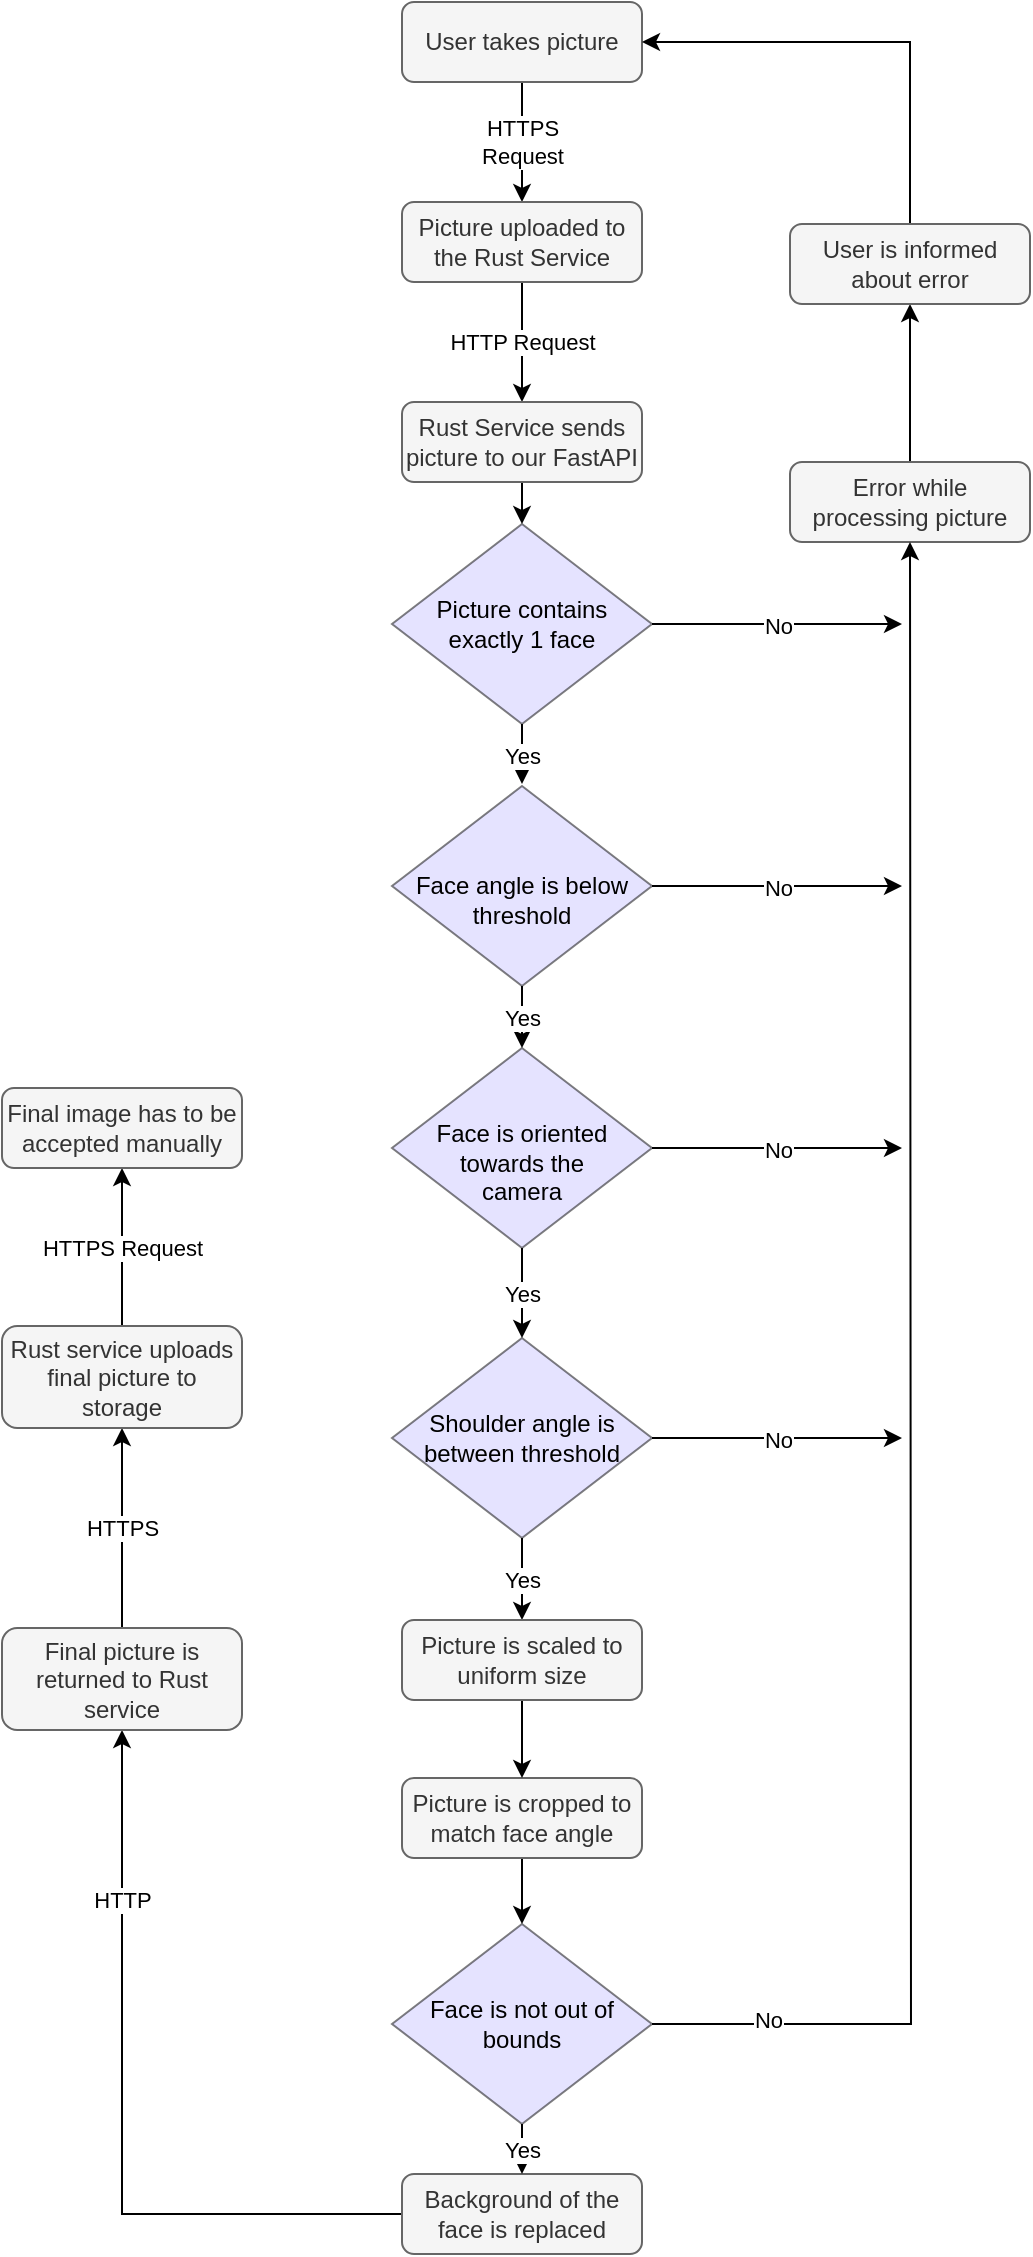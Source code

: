 <mxfile version="23.0.1" type="device">
  <diagram id="C5RBs43oDa-KdzZeNtuy" name="Page-1">
    <mxGraphModel dx="2320" dy="884" grid="1" gridSize="10" guides="1" tooltips="1" connect="1" arrows="1" fold="1" page="1" pageScale="1" pageWidth="827" pageHeight="1169" math="0" shadow="0">
      <root>
        <mxCell id="WIyWlLk6GJQsqaUBKTNV-0" />
        <mxCell id="WIyWlLk6GJQsqaUBKTNV-1" parent="WIyWlLk6GJQsqaUBKTNV-0" />
        <mxCell id="xxs0IswClJvpFGNvmsQc-1" value="HTTPS&lt;br&gt;Request" style="edgeStyle=orthogonalEdgeStyle;rounded=0;orthogonalLoop=1;jettySize=auto;html=1;entryX=0.5;entryY=0;entryDx=0;entryDy=0;" parent="WIyWlLk6GJQsqaUBKTNV-1" source="WIyWlLk6GJQsqaUBKTNV-3" target="xxs0IswClJvpFGNvmsQc-0" edge="1">
          <mxGeometry relative="1" as="geometry">
            <mxPoint as="offset" />
          </mxGeometry>
        </mxCell>
        <mxCell id="WIyWlLk6GJQsqaUBKTNV-3" value="User takes picture" style="rounded=1;whiteSpace=wrap;html=1;fontSize=12;glass=0;strokeWidth=1;shadow=0;fillColor=#f5f5f5;fontColor=#333333;strokeColor=#666666;" parent="WIyWlLk6GJQsqaUBKTNV-1" vertex="1">
          <mxGeometry x="160" y="80" width="120" height="40" as="geometry" />
        </mxCell>
        <mxCell id="xxs0IswClJvpFGNvmsQc-3" value="HTTP Request" style="edgeStyle=orthogonalEdgeStyle;rounded=0;orthogonalLoop=1;jettySize=auto;html=1;entryX=0.5;entryY=0;entryDx=0;entryDy=0;" parent="WIyWlLk6GJQsqaUBKTNV-1" source="xxs0IswClJvpFGNvmsQc-0" target="xxs0IswClJvpFGNvmsQc-2" edge="1">
          <mxGeometry relative="1" as="geometry" />
        </mxCell>
        <mxCell id="xxs0IswClJvpFGNvmsQc-0" value="Picture uploaded to the Rust Service" style="rounded=1;whiteSpace=wrap;html=1;fontSize=12;glass=0;strokeWidth=1;shadow=0;fillColor=#f5f5f5;fontColor=#333333;strokeColor=#666666;" parent="WIyWlLk6GJQsqaUBKTNV-1" vertex="1">
          <mxGeometry x="160" y="180" width="120" height="40" as="geometry" />
        </mxCell>
        <mxCell id="xxs0IswClJvpFGNvmsQc-5" style="edgeStyle=orthogonalEdgeStyle;rounded=0;orthogonalLoop=1;jettySize=auto;html=1;entryX=0.5;entryY=0;entryDx=0;entryDy=0;" parent="WIyWlLk6GJQsqaUBKTNV-1" source="xxs0IswClJvpFGNvmsQc-2" target="xxs0IswClJvpFGNvmsQc-4" edge="1">
          <mxGeometry relative="1" as="geometry" />
        </mxCell>
        <mxCell id="xxs0IswClJvpFGNvmsQc-2" value="Rust Service sends picture to our FastAPI" style="rounded=1;whiteSpace=wrap;html=1;fontSize=12;glass=0;strokeWidth=1;shadow=0;fillColor=#f5f5f5;fontColor=#333333;strokeColor=#666666;" parent="WIyWlLk6GJQsqaUBKTNV-1" vertex="1">
          <mxGeometry x="160" y="280" width="120" height="40" as="geometry" />
        </mxCell>
        <mxCell id="xxs0IswClJvpFGNvmsQc-33" value="No" style="edgeStyle=orthogonalEdgeStyle;rounded=0;orthogonalLoop=1;jettySize=auto;html=1;" parent="WIyWlLk6GJQsqaUBKTNV-1" source="xxs0IswClJvpFGNvmsQc-4" edge="1">
          <mxGeometry relative="1" as="geometry">
            <mxPoint x="410" y="391" as="targetPoint" />
          </mxGeometry>
        </mxCell>
        <mxCell id="b0sJGkefNAJ1_VzL1HYK-1" value="Yes" style="edgeStyle=orthogonalEdgeStyle;rounded=0;orthogonalLoop=1;jettySize=auto;html=1;" edge="1" parent="WIyWlLk6GJQsqaUBKTNV-1" source="xxs0IswClJvpFGNvmsQc-4">
          <mxGeometry relative="1" as="geometry">
            <mxPoint x="220" y="471" as="targetPoint" />
          </mxGeometry>
        </mxCell>
        <mxCell id="xxs0IswClJvpFGNvmsQc-4" value="Picture contains &lt;br&gt;exactly 1 face" style="rhombus;whiteSpace=wrap;html=1;fillColor=#cbc7ff;opacity=50;" parent="WIyWlLk6GJQsqaUBKTNV-1" vertex="1">
          <mxGeometry x="155" y="341" width="130" height="100" as="geometry" />
        </mxCell>
        <mxCell id="xxs0IswClJvpFGNvmsQc-9" style="edgeStyle=orthogonalEdgeStyle;rounded=0;orthogonalLoop=1;jettySize=auto;html=1;entryX=0.5;entryY=1;entryDx=0;entryDy=0;" parent="WIyWlLk6GJQsqaUBKTNV-1" source="xxs0IswClJvpFGNvmsQc-6" target="xxs0IswClJvpFGNvmsQc-8" edge="1">
          <mxGeometry relative="1" as="geometry" />
        </mxCell>
        <mxCell id="xxs0IswClJvpFGNvmsQc-6" value="Error while processing picture" style="rounded=1;whiteSpace=wrap;html=1;fontSize=12;glass=0;strokeWidth=1;shadow=0;fillColor=#f5f5f5;fontColor=#333333;strokeColor=#666666;" parent="WIyWlLk6GJQsqaUBKTNV-1" vertex="1">
          <mxGeometry x="354" y="310" width="120" height="40" as="geometry" />
        </mxCell>
        <mxCell id="xxs0IswClJvpFGNvmsQc-10" style="edgeStyle=orthogonalEdgeStyle;rounded=0;orthogonalLoop=1;jettySize=auto;html=1;entryX=1;entryY=0.5;entryDx=0;entryDy=0;exitX=0.5;exitY=0;exitDx=0;exitDy=0;" parent="WIyWlLk6GJQsqaUBKTNV-1" source="xxs0IswClJvpFGNvmsQc-8" target="WIyWlLk6GJQsqaUBKTNV-3" edge="1">
          <mxGeometry relative="1" as="geometry">
            <Array as="points">
              <mxPoint x="414" y="100" />
            </Array>
          </mxGeometry>
        </mxCell>
        <mxCell id="xxs0IswClJvpFGNvmsQc-8" value="User is informed about error" style="rounded=1;whiteSpace=wrap;html=1;fontSize=12;glass=0;strokeWidth=1;shadow=0;fillColor=#f5f5f5;fontColor=#333333;strokeColor=#666666;" parent="WIyWlLk6GJQsqaUBKTNV-1" vertex="1">
          <mxGeometry x="354" y="191" width="120" height="40" as="geometry" />
        </mxCell>
        <mxCell id="xxs0IswClJvpFGNvmsQc-17" value="Yes" style="edgeStyle=orthogonalEdgeStyle;rounded=0;orthogonalLoop=1;jettySize=auto;html=1;" parent="WIyWlLk6GJQsqaUBKTNV-1" source="xxs0IswClJvpFGNvmsQc-12" target="xxs0IswClJvpFGNvmsQc-16" edge="1">
          <mxGeometry relative="1" as="geometry" />
        </mxCell>
        <mxCell id="xxs0IswClJvpFGNvmsQc-32" value="No" style="edgeStyle=orthogonalEdgeStyle;rounded=0;orthogonalLoop=1;jettySize=auto;html=1;" parent="WIyWlLk6GJQsqaUBKTNV-1" source="xxs0IswClJvpFGNvmsQc-12" edge="1">
          <mxGeometry relative="1" as="geometry">
            <mxPoint x="410" y="653.0" as="targetPoint" />
          </mxGeometry>
        </mxCell>
        <mxCell id="xxs0IswClJvpFGNvmsQc-12" value="&lt;br&gt;Face is oriented&lt;br&gt;towards the &lt;br&gt;camera" style="rhombus;whiteSpace=wrap;html=1;fillColor=#cbc7ff;opacity=50;" parent="WIyWlLk6GJQsqaUBKTNV-1" vertex="1">
          <mxGeometry x="155" y="603" width="130" height="100" as="geometry" />
        </mxCell>
        <mxCell id="xxs0IswClJvpFGNvmsQc-34" value="Yes" style="edgeStyle=orthogonalEdgeStyle;rounded=0;orthogonalLoop=1;jettySize=auto;html=1;entryX=0.5;entryY=0;entryDx=0;entryDy=0;" parent="WIyWlLk6GJQsqaUBKTNV-1" source="xxs0IswClJvpFGNvmsQc-16" target="xxs0IswClJvpFGNvmsQc-23" edge="1">
          <mxGeometry relative="1" as="geometry" />
        </mxCell>
        <mxCell id="b0sJGkefNAJ1_VzL1HYK-8" value="No" style="edgeStyle=orthogonalEdgeStyle;rounded=0;orthogonalLoop=1;jettySize=auto;html=1;" edge="1" parent="WIyWlLk6GJQsqaUBKTNV-1" source="xxs0IswClJvpFGNvmsQc-16">
          <mxGeometry relative="1" as="geometry">
            <mxPoint x="410" y="798.0" as="targetPoint" />
          </mxGeometry>
        </mxCell>
        <mxCell id="xxs0IswClJvpFGNvmsQc-16" value="Shoulder angle is between threshold" style="rhombus;whiteSpace=wrap;html=1;fillColor=#cbc7ff;opacity=50;" parent="WIyWlLk6GJQsqaUBKTNV-1" vertex="1">
          <mxGeometry x="155" y="748" width="130" height="100" as="geometry" />
        </mxCell>
        <mxCell id="b0sJGkefNAJ1_VzL1HYK-4" style="edgeStyle=orthogonalEdgeStyle;rounded=0;orthogonalLoop=1;jettySize=auto;html=1;entryX=0.5;entryY=0;entryDx=0;entryDy=0;" edge="1" parent="WIyWlLk6GJQsqaUBKTNV-1" source="xxs0IswClJvpFGNvmsQc-19" target="b0sJGkefNAJ1_VzL1HYK-3">
          <mxGeometry relative="1" as="geometry" />
        </mxCell>
        <mxCell id="xxs0IswClJvpFGNvmsQc-19" value="Picture is cropped to match face angle" style="rounded=1;whiteSpace=wrap;html=1;fontSize=12;glass=0;strokeWidth=1;shadow=0;fillColor=#f5f5f5;fontColor=#333333;strokeColor=#666666;" parent="WIyWlLk6GJQsqaUBKTNV-1" vertex="1">
          <mxGeometry x="160" y="968" width="120" height="40" as="geometry" />
        </mxCell>
        <mxCell id="xxs0IswClJvpFGNvmsQc-35" style="edgeStyle=orthogonalEdgeStyle;rounded=0;orthogonalLoop=1;jettySize=auto;html=1;entryX=0.5;entryY=1;entryDx=0;entryDy=0;" parent="WIyWlLk6GJQsqaUBKTNV-1" source="xxs0IswClJvpFGNvmsQc-21" target="xxs0IswClJvpFGNvmsQc-27" edge="1">
          <mxGeometry relative="1" as="geometry" />
        </mxCell>
        <mxCell id="DONEEsf9MoY7OyKfExZo-0" value="HTTP" style="edgeLabel;html=1;align=center;verticalAlign=middle;resizable=0;points=[];" parent="xxs0IswClJvpFGNvmsQc-35" vertex="1" connectable="0">
          <mxGeometry x="0.555" relative="1" as="geometry">
            <mxPoint as="offset" />
          </mxGeometry>
        </mxCell>
        <mxCell id="xxs0IswClJvpFGNvmsQc-21" value="Background of the face is replaced" style="rounded=1;whiteSpace=wrap;html=1;fontSize=12;glass=0;strokeWidth=1;shadow=0;fillColor=#f5f5f5;fontColor=#333333;strokeColor=#666666;" parent="WIyWlLk6GJQsqaUBKTNV-1" vertex="1">
          <mxGeometry x="160" y="1166" width="120" height="40" as="geometry" />
        </mxCell>
        <mxCell id="xxs0IswClJvpFGNvmsQc-26" style="edgeStyle=orthogonalEdgeStyle;rounded=0;orthogonalLoop=1;jettySize=auto;html=1;entryX=0.5;entryY=0;entryDx=0;entryDy=0;" parent="WIyWlLk6GJQsqaUBKTNV-1" source="xxs0IswClJvpFGNvmsQc-23" target="xxs0IswClJvpFGNvmsQc-19" edge="1">
          <mxGeometry relative="1" as="geometry" />
        </mxCell>
        <mxCell id="xxs0IswClJvpFGNvmsQc-23" value="Picture is scaled to uniform size" style="rounded=1;whiteSpace=wrap;html=1;fontSize=12;glass=0;strokeWidth=1;shadow=0;fillColor=#f5f5f5;fontColor=#333333;strokeColor=#666666;" parent="WIyWlLk6GJQsqaUBKTNV-1" vertex="1">
          <mxGeometry x="160" y="889" width="120" height="40" as="geometry" />
        </mxCell>
        <mxCell id="xxs0IswClJvpFGNvmsQc-37" value="HTTPS" style="edgeStyle=orthogonalEdgeStyle;rounded=0;orthogonalLoop=1;jettySize=auto;html=1;" parent="WIyWlLk6GJQsqaUBKTNV-1" source="xxs0IswClJvpFGNvmsQc-27" target="xxs0IswClJvpFGNvmsQc-36" edge="1">
          <mxGeometry relative="1" as="geometry" />
        </mxCell>
        <mxCell id="xxs0IswClJvpFGNvmsQc-27" value="Final picture is returned to Rust service" style="rounded=1;whiteSpace=wrap;html=1;fontSize=12;glass=0;strokeWidth=1;shadow=0;fillColor=#f5f5f5;fontColor=#333333;strokeColor=#666666;" parent="WIyWlLk6GJQsqaUBKTNV-1" vertex="1">
          <mxGeometry x="-40" y="893" width="120" height="51" as="geometry" />
        </mxCell>
        <mxCell id="xxs0IswClJvpFGNvmsQc-40" value="HTTPS Request" style="edgeStyle=orthogonalEdgeStyle;rounded=0;orthogonalLoop=1;jettySize=auto;html=1;entryX=0.5;entryY=1;entryDx=0;entryDy=0;" parent="WIyWlLk6GJQsqaUBKTNV-1" source="xxs0IswClJvpFGNvmsQc-36" target="xxs0IswClJvpFGNvmsQc-39" edge="1">
          <mxGeometry relative="1" as="geometry" />
        </mxCell>
        <mxCell id="xxs0IswClJvpFGNvmsQc-36" value="Rust service uploads final picture to storage" style="rounded=1;whiteSpace=wrap;html=1;fontSize=12;glass=0;strokeWidth=1;shadow=0;fillColor=#f5f5f5;fontColor=#333333;strokeColor=#666666;" parent="WIyWlLk6GJQsqaUBKTNV-1" vertex="1">
          <mxGeometry x="-40" y="742" width="120" height="51" as="geometry" />
        </mxCell>
        <mxCell id="xxs0IswClJvpFGNvmsQc-39" value="Final image has to be accepted manually" style="rounded=1;whiteSpace=wrap;html=1;fontSize=12;glass=0;strokeWidth=1;shadow=0;fillColor=#f5f5f5;fontColor=#333333;strokeColor=#666666;" parent="WIyWlLk6GJQsqaUBKTNV-1" vertex="1">
          <mxGeometry x="-40" y="623" width="120" height="40" as="geometry" />
        </mxCell>
        <mxCell id="b0sJGkefNAJ1_VzL1HYK-2" value="Yes" style="edgeStyle=orthogonalEdgeStyle;rounded=0;orthogonalLoop=1;jettySize=auto;html=1;entryX=0.5;entryY=0;entryDx=0;entryDy=0;" edge="1" parent="WIyWlLk6GJQsqaUBKTNV-1" source="b0sJGkefNAJ1_VzL1HYK-0" target="xxs0IswClJvpFGNvmsQc-12">
          <mxGeometry relative="1" as="geometry" />
        </mxCell>
        <mxCell id="b0sJGkefNAJ1_VzL1HYK-9" value="No" style="edgeStyle=orthogonalEdgeStyle;rounded=0;orthogonalLoop=1;jettySize=auto;html=1;" edge="1" parent="WIyWlLk6GJQsqaUBKTNV-1" source="b0sJGkefNAJ1_VzL1HYK-0">
          <mxGeometry relative="1" as="geometry">
            <mxPoint x="410" y="522" as="targetPoint" />
          </mxGeometry>
        </mxCell>
        <mxCell id="b0sJGkefNAJ1_VzL1HYK-0" value="&lt;br&gt;Face angle is below threshold" style="rhombus;whiteSpace=wrap;html=1;fillColor=#cbc7ff;opacity=50;" vertex="1" parent="WIyWlLk6GJQsqaUBKTNV-1">
          <mxGeometry x="155" y="472" width="130" height="100" as="geometry" />
        </mxCell>
        <mxCell id="b0sJGkefNAJ1_VzL1HYK-5" value="Yes" style="edgeStyle=orthogonalEdgeStyle;rounded=0;orthogonalLoop=1;jettySize=auto;html=1;entryX=0.5;entryY=0;entryDx=0;entryDy=0;" edge="1" parent="WIyWlLk6GJQsqaUBKTNV-1" source="b0sJGkefNAJ1_VzL1HYK-3" target="xxs0IswClJvpFGNvmsQc-21">
          <mxGeometry relative="1" as="geometry" />
        </mxCell>
        <mxCell id="b0sJGkefNAJ1_VzL1HYK-6" style="edgeStyle=orthogonalEdgeStyle;rounded=0;orthogonalLoop=1;jettySize=auto;html=1;" edge="1" parent="WIyWlLk6GJQsqaUBKTNV-1" source="b0sJGkefNAJ1_VzL1HYK-3">
          <mxGeometry relative="1" as="geometry">
            <mxPoint x="414" y="350" as="targetPoint" />
          </mxGeometry>
        </mxCell>
        <mxCell id="b0sJGkefNAJ1_VzL1HYK-7" value="No" style="edgeLabel;html=1;align=center;verticalAlign=middle;resizable=0;points=[];" vertex="1" connectable="0" parent="b0sJGkefNAJ1_VzL1HYK-6">
          <mxGeometry x="-0.865" y="2" relative="1" as="geometry">
            <mxPoint x="-1" as="offset" />
          </mxGeometry>
        </mxCell>
        <mxCell id="b0sJGkefNAJ1_VzL1HYK-3" value="Face is not out of bounds" style="rhombus;whiteSpace=wrap;html=1;fillColor=#cbc7ff;opacity=50;" vertex="1" parent="WIyWlLk6GJQsqaUBKTNV-1">
          <mxGeometry x="155" y="1041" width="130" height="100" as="geometry" />
        </mxCell>
      </root>
    </mxGraphModel>
  </diagram>
</mxfile>
